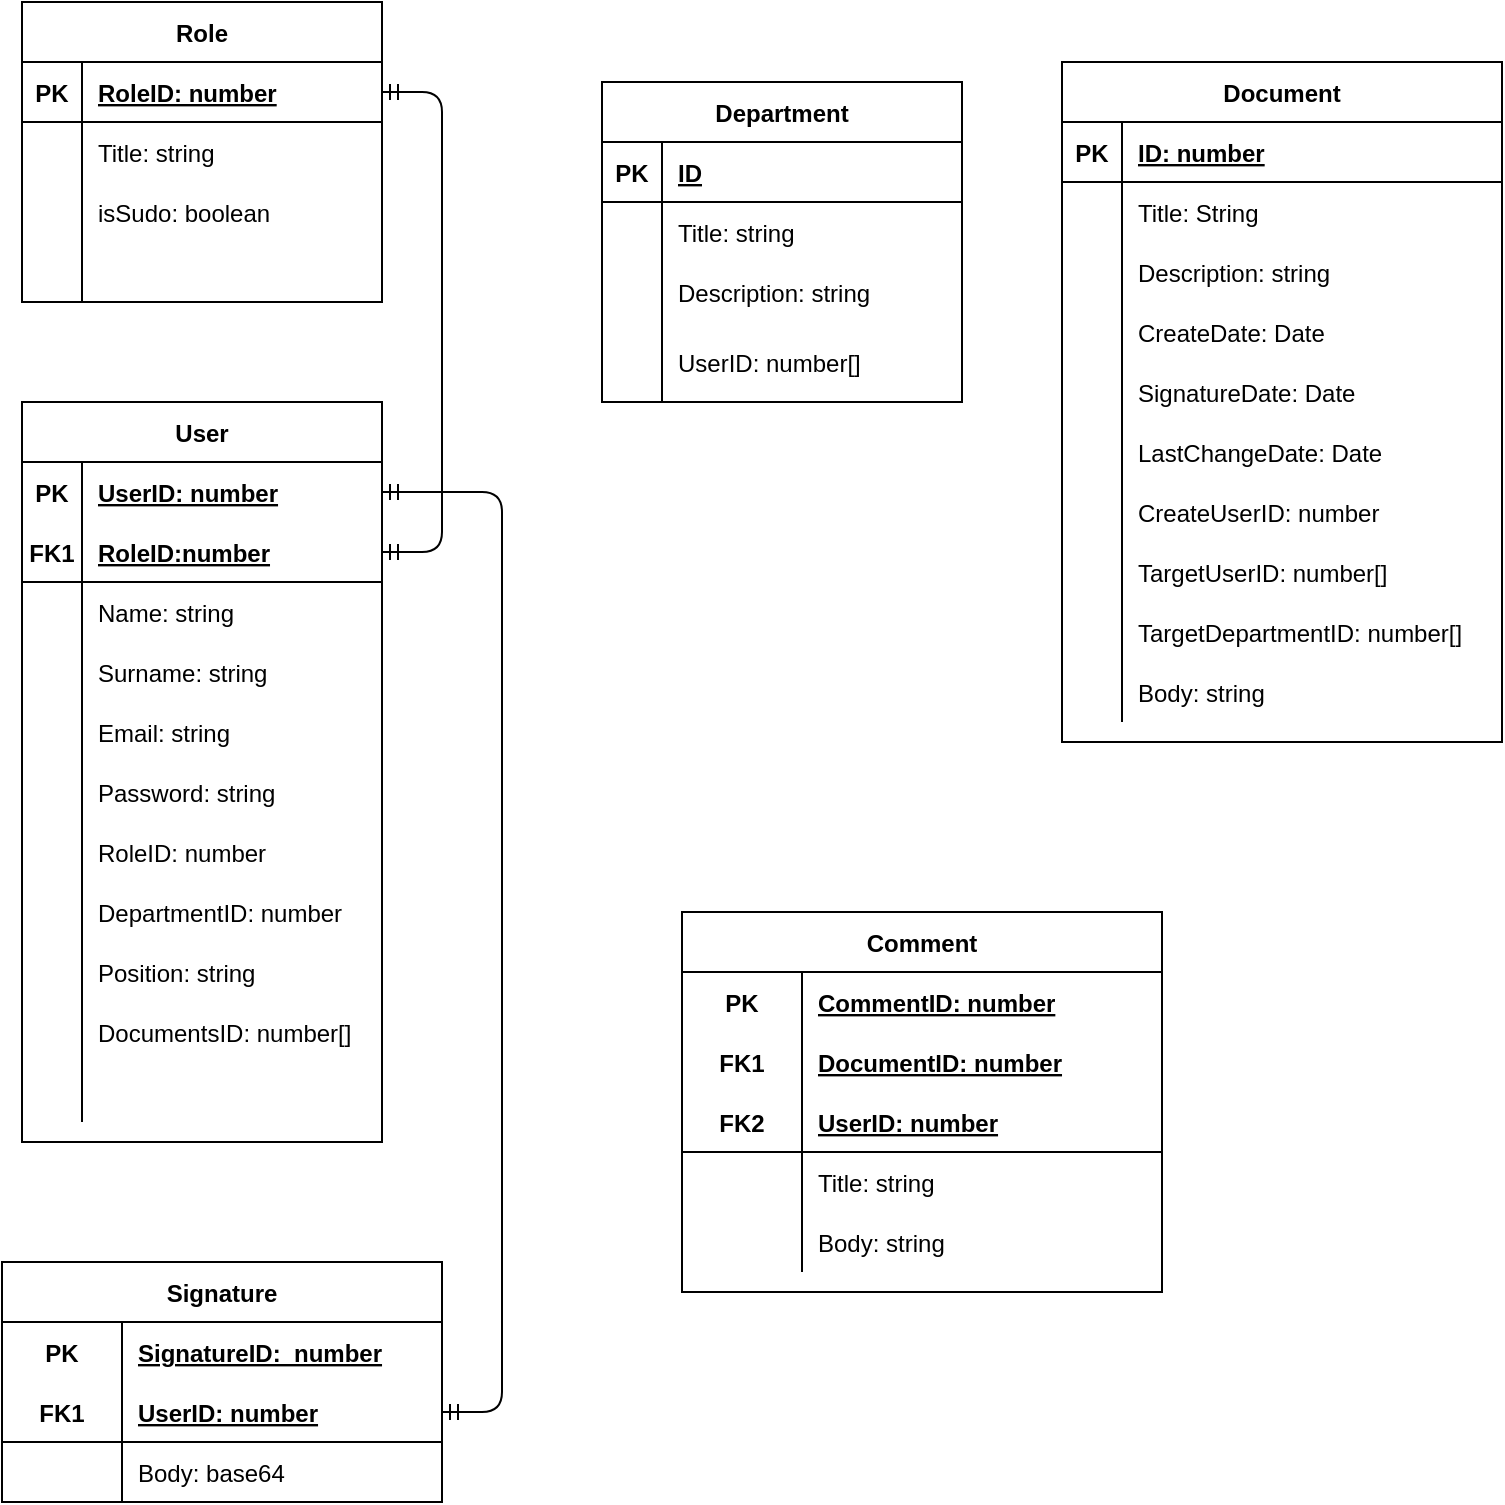 <mxfile version="14.9.2" type="github">
  <diagram id="62VL07I6OxhEm-P0ryCz" name="Page-1">
    <mxGraphModel dx="1113" dy="1804" grid="1" gridSize="10" guides="1" tooltips="1" connect="1" arrows="1" fold="1" page="1" pageScale="1" pageWidth="827" pageHeight="1169" math="0" shadow="0">
      <root>
        <mxCell id="0" />
        <mxCell id="1" parent="0" />
        <mxCell id="sC6qaZXUThpuqPU8CdTA-1" value="User" style="shape=table;startSize=30;container=1;collapsible=1;childLayout=tableLayout;fixedRows=1;rowLines=0;fontStyle=1;align=center;resizeLast=1;" parent="1" vertex="1">
          <mxGeometry x="50" y="140" width="180" height="370" as="geometry" />
        </mxCell>
        <mxCell id="OCC11--BZyE69PZtuHPt-49" value="" style="shape=partialRectangle;collapsible=0;dropTarget=0;pointerEvents=0;fillColor=none;top=0;left=0;bottom=0;right=0;points=[[0,0.5],[1,0.5]];portConstraint=eastwest;" vertex="1" parent="sC6qaZXUThpuqPU8CdTA-1">
          <mxGeometry y="30" width="180" height="30" as="geometry" />
        </mxCell>
        <mxCell id="OCC11--BZyE69PZtuHPt-50" value="PK" style="shape=partialRectangle;connectable=0;fillColor=none;top=0;left=0;bottom=0;right=0;editable=1;overflow=hidden;fontStyle=1" vertex="1" parent="OCC11--BZyE69PZtuHPt-49">
          <mxGeometry width="30" height="30" as="geometry" />
        </mxCell>
        <mxCell id="OCC11--BZyE69PZtuHPt-51" value="UserID: number" style="shape=partialRectangle;connectable=0;fillColor=none;top=0;left=0;bottom=0;right=0;align=left;spacingLeft=6;overflow=hidden;fontStyle=5" vertex="1" parent="OCC11--BZyE69PZtuHPt-49">
          <mxGeometry x="30" width="150" height="30" as="geometry" />
        </mxCell>
        <mxCell id="sC6qaZXUThpuqPU8CdTA-2" value="" style="shape=partialRectangle;collapsible=0;dropTarget=0;pointerEvents=0;fillColor=none;top=0;left=0;bottom=1;right=0;points=[[0,0.5],[1,0.5]];portConstraint=eastwest;" parent="sC6qaZXUThpuqPU8CdTA-1" vertex="1">
          <mxGeometry y="60" width="180" height="30" as="geometry" />
        </mxCell>
        <mxCell id="sC6qaZXUThpuqPU8CdTA-3" value="FK1" style="shape=partialRectangle;connectable=0;fillColor=none;top=0;left=0;bottom=0;right=0;fontStyle=1;overflow=hidden;" parent="sC6qaZXUThpuqPU8CdTA-2" vertex="1">
          <mxGeometry width="30" height="30" as="geometry" />
        </mxCell>
        <mxCell id="sC6qaZXUThpuqPU8CdTA-4" value="RoleID:number" style="shape=partialRectangle;connectable=0;fillColor=none;top=0;left=0;bottom=0;right=0;align=left;spacingLeft=6;fontStyle=5;overflow=hidden;" parent="sC6qaZXUThpuqPU8CdTA-2" vertex="1">
          <mxGeometry x="30" width="150" height="30" as="geometry" />
        </mxCell>
        <mxCell id="sC6qaZXUThpuqPU8CdTA-5" value="" style="shape=partialRectangle;collapsible=0;dropTarget=0;pointerEvents=0;fillColor=none;top=0;left=0;bottom=0;right=0;points=[[0,0.5],[1,0.5]];portConstraint=eastwest;" parent="sC6qaZXUThpuqPU8CdTA-1" vertex="1">
          <mxGeometry y="90" width="180" height="30" as="geometry" />
        </mxCell>
        <mxCell id="sC6qaZXUThpuqPU8CdTA-6" value="" style="shape=partialRectangle;connectable=0;fillColor=none;top=0;left=0;bottom=0;right=0;editable=1;overflow=hidden;" parent="sC6qaZXUThpuqPU8CdTA-5" vertex="1">
          <mxGeometry width="30" height="30" as="geometry" />
        </mxCell>
        <mxCell id="sC6qaZXUThpuqPU8CdTA-7" value="Name: string" style="shape=partialRectangle;connectable=0;fillColor=none;top=0;left=0;bottom=0;right=0;align=left;spacingLeft=6;overflow=hidden;" parent="sC6qaZXUThpuqPU8CdTA-5" vertex="1">
          <mxGeometry x="30" width="150" height="30" as="geometry" />
        </mxCell>
        <mxCell id="sC6qaZXUThpuqPU8CdTA-8" value="" style="shape=partialRectangle;collapsible=0;dropTarget=0;pointerEvents=0;fillColor=none;top=0;left=0;bottom=0;right=0;points=[[0,0.5],[1,0.5]];portConstraint=eastwest;" parent="sC6qaZXUThpuqPU8CdTA-1" vertex="1">
          <mxGeometry y="120" width="180" height="30" as="geometry" />
        </mxCell>
        <mxCell id="sC6qaZXUThpuqPU8CdTA-9" value="" style="shape=partialRectangle;connectable=0;fillColor=none;top=0;left=0;bottom=0;right=0;editable=1;overflow=hidden;" parent="sC6qaZXUThpuqPU8CdTA-8" vertex="1">
          <mxGeometry width="30" height="30" as="geometry" />
        </mxCell>
        <mxCell id="sC6qaZXUThpuqPU8CdTA-10" value="Surname: string" style="shape=partialRectangle;connectable=0;fillColor=none;top=0;left=0;bottom=0;right=0;align=left;spacingLeft=6;overflow=hidden;" parent="sC6qaZXUThpuqPU8CdTA-8" vertex="1">
          <mxGeometry x="30" width="150" height="30" as="geometry" />
        </mxCell>
        <mxCell id="sC6qaZXUThpuqPU8CdTA-11" value="" style="shape=partialRectangle;collapsible=0;dropTarget=0;pointerEvents=0;fillColor=none;top=0;left=0;bottom=0;right=0;points=[[0,0.5],[1,0.5]];portConstraint=eastwest;" parent="sC6qaZXUThpuqPU8CdTA-1" vertex="1">
          <mxGeometry y="150" width="180" height="30" as="geometry" />
        </mxCell>
        <mxCell id="sC6qaZXUThpuqPU8CdTA-12" value="" style="shape=partialRectangle;connectable=0;fillColor=none;top=0;left=0;bottom=0;right=0;editable=1;overflow=hidden;" parent="sC6qaZXUThpuqPU8CdTA-11" vertex="1">
          <mxGeometry width="30" height="30" as="geometry" />
        </mxCell>
        <mxCell id="sC6qaZXUThpuqPU8CdTA-13" value="Email: string" style="shape=partialRectangle;connectable=0;fillColor=none;top=0;left=0;bottom=0;right=0;align=left;spacingLeft=6;overflow=hidden;" parent="sC6qaZXUThpuqPU8CdTA-11" vertex="1">
          <mxGeometry x="30" width="150" height="30" as="geometry" />
        </mxCell>
        <mxCell id="sC6qaZXUThpuqPU8CdTA-78" value="" style="shape=partialRectangle;collapsible=0;dropTarget=0;pointerEvents=0;fillColor=none;top=0;left=0;bottom=0;right=0;points=[[0,0.5],[1,0.5]];portConstraint=eastwest;" parent="sC6qaZXUThpuqPU8CdTA-1" vertex="1">
          <mxGeometry y="180" width="180" height="30" as="geometry" />
        </mxCell>
        <mxCell id="sC6qaZXUThpuqPU8CdTA-79" value="" style="shape=partialRectangle;connectable=0;fillColor=none;top=0;left=0;bottom=0;right=0;editable=1;overflow=hidden;" parent="sC6qaZXUThpuqPU8CdTA-78" vertex="1">
          <mxGeometry width="30" height="30" as="geometry" />
        </mxCell>
        <mxCell id="sC6qaZXUThpuqPU8CdTA-80" value="Password: string" style="shape=partialRectangle;connectable=0;fillColor=none;top=0;left=0;bottom=0;right=0;align=left;spacingLeft=6;overflow=hidden;" parent="sC6qaZXUThpuqPU8CdTA-78" vertex="1">
          <mxGeometry x="30" width="150" height="30" as="geometry" />
        </mxCell>
        <mxCell id="sC6qaZXUThpuqPU8CdTA-82" value="" style="shape=partialRectangle;collapsible=0;dropTarget=0;pointerEvents=0;fillColor=none;top=0;left=0;bottom=0;right=0;points=[[0,0.5],[1,0.5]];portConstraint=eastwest;" parent="sC6qaZXUThpuqPU8CdTA-1" vertex="1">
          <mxGeometry y="210" width="180" height="30" as="geometry" />
        </mxCell>
        <mxCell id="sC6qaZXUThpuqPU8CdTA-83" value="" style="shape=partialRectangle;connectable=0;fillColor=none;top=0;left=0;bottom=0;right=0;editable=1;overflow=hidden;" parent="sC6qaZXUThpuqPU8CdTA-82" vertex="1">
          <mxGeometry width="30" height="30" as="geometry" />
        </mxCell>
        <mxCell id="sC6qaZXUThpuqPU8CdTA-84" value="RoleID: number" style="shape=partialRectangle;connectable=0;fillColor=none;top=0;left=0;bottom=0;right=0;align=left;spacingLeft=6;overflow=hidden;" parent="sC6qaZXUThpuqPU8CdTA-82" vertex="1">
          <mxGeometry x="30" width="150" height="30" as="geometry" />
        </mxCell>
        <mxCell id="sC6qaZXUThpuqPU8CdTA-86" value="" style="shape=partialRectangle;collapsible=0;dropTarget=0;pointerEvents=0;fillColor=none;top=0;left=0;bottom=0;right=0;points=[[0,0.5],[1,0.5]];portConstraint=eastwest;" parent="sC6qaZXUThpuqPU8CdTA-1" vertex="1">
          <mxGeometry y="240" width="180" height="30" as="geometry" />
        </mxCell>
        <mxCell id="sC6qaZXUThpuqPU8CdTA-87" value="" style="shape=partialRectangle;connectable=0;fillColor=none;top=0;left=0;bottom=0;right=0;editable=1;overflow=hidden;" parent="sC6qaZXUThpuqPU8CdTA-86" vertex="1">
          <mxGeometry width="30" height="30" as="geometry" />
        </mxCell>
        <mxCell id="sC6qaZXUThpuqPU8CdTA-88" value="DepartmentID: number" style="shape=partialRectangle;connectable=0;fillColor=none;top=0;left=0;bottom=0;right=0;align=left;spacingLeft=6;overflow=hidden;" parent="sC6qaZXUThpuqPU8CdTA-86" vertex="1">
          <mxGeometry x="30" width="150" height="30" as="geometry" />
        </mxCell>
        <mxCell id="sC6qaZXUThpuqPU8CdTA-90" value="" style="shape=partialRectangle;collapsible=0;dropTarget=0;pointerEvents=0;fillColor=none;top=0;left=0;bottom=0;right=0;points=[[0,0.5],[1,0.5]];portConstraint=eastwest;" parent="sC6qaZXUThpuqPU8CdTA-1" vertex="1">
          <mxGeometry y="270" width="180" height="30" as="geometry" />
        </mxCell>
        <mxCell id="sC6qaZXUThpuqPU8CdTA-91" value="" style="shape=partialRectangle;connectable=0;fillColor=none;top=0;left=0;bottom=0;right=0;editable=1;overflow=hidden;" parent="sC6qaZXUThpuqPU8CdTA-90" vertex="1">
          <mxGeometry width="30" height="30" as="geometry" />
        </mxCell>
        <mxCell id="sC6qaZXUThpuqPU8CdTA-92" value="Position: string" style="shape=partialRectangle;connectable=0;fillColor=none;top=0;left=0;bottom=0;right=0;align=left;spacingLeft=6;overflow=hidden;" parent="sC6qaZXUThpuqPU8CdTA-90" vertex="1">
          <mxGeometry x="30" width="150" height="30" as="geometry" />
        </mxCell>
        <mxCell id="sC6qaZXUThpuqPU8CdTA-94" value="" style="shape=partialRectangle;collapsible=0;dropTarget=0;pointerEvents=0;fillColor=none;top=0;left=0;bottom=0;right=0;points=[[0,0.5],[1,0.5]];portConstraint=eastwest;" parent="sC6qaZXUThpuqPU8CdTA-1" vertex="1">
          <mxGeometry y="300" width="180" height="30" as="geometry" />
        </mxCell>
        <mxCell id="sC6qaZXUThpuqPU8CdTA-95" value="" style="shape=partialRectangle;connectable=0;fillColor=none;top=0;left=0;bottom=0;right=0;editable=1;overflow=hidden;" parent="sC6qaZXUThpuqPU8CdTA-94" vertex="1">
          <mxGeometry width="30" height="30" as="geometry" />
        </mxCell>
        <mxCell id="sC6qaZXUThpuqPU8CdTA-96" value="DocumentsID: number[]" style="shape=partialRectangle;connectable=0;fillColor=none;top=0;left=0;bottom=0;right=0;align=left;spacingLeft=6;overflow=hidden;" parent="sC6qaZXUThpuqPU8CdTA-94" vertex="1">
          <mxGeometry x="30" width="150" height="30" as="geometry" />
        </mxCell>
        <mxCell id="OCC11--BZyE69PZtuHPt-24" value="" style="shape=partialRectangle;collapsible=0;dropTarget=0;pointerEvents=0;fillColor=none;top=0;left=0;bottom=0;right=0;points=[[0,0.5],[1,0.5]];portConstraint=eastwest;" vertex="1" parent="sC6qaZXUThpuqPU8CdTA-1">
          <mxGeometry y="330" width="180" height="30" as="geometry" />
        </mxCell>
        <mxCell id="OCC11--BZyE69PZtuHPt-25" value="" style="shape=partialRectangle;connectable=0;fillColor=none;top=0;left=0;bottom=0;right=0;editable=1;overflow=hidden;" vertex="1" parent="OCC11--BZyE69PZtuHPt-24">
          <mxGeometry width="30" height="30" as="geometry" />
        </mxCell>
        <mxCell id="OCC11--BZyE69PZtuHPt-26" value="" style="shape=partialRectangle;connectable=0;fillColor=none;top=0;left=0;bottom=0;right=0;align=left;spacingLeft=6;overflow=hidden;" vertex="1" parent="OCC11--BZyE69PZtuHPt-24">
          <mxGeometry x="30" width="150" height="30" as="geometry" />
        </mxCell>
        <mxCell id="sC6qaZXUThpuqPU8CdTA-19" value="Department" style="shape=table;startSize=30;container=1;collapsible=1;childLayout=tableLayout;fixedRows=1;rowLines=0;fontStyle=1;align=center;resizeLast=1;" parent="1" vertex="1">
          <mxGeometry x="340" y="-20" width="180" height="160" as="geometry" />
        </mxCell>
        <mxCell id="sC6qaZXUThpuqPU8CdTA-20" value="" style="shape=partialRectangle;collapsible=0;dropTarget=0;pointerEvents=0;fillColor=none;top=0;left=0;bottom=1;right=0;points=[[0,0.5],[1,0.5]];portConstraint=eastwest;" parent="sC6qaZXUThpuqPU8CdTA-19" vertex="1">
          <mxGeometry y="30" width="180" height="30" as="geometry" />
        </mxCell>
        <mxCell id="sC6qaZXUThpuqPU8CdTA-21" value="PK" style="shape=partialRectangle;connectable=0;fillColor=none;top=0;left=0;bottom=0;right=0;fontStyle=1;overflow=hidden;" parent="sC6qaZXUThpuqPU8CdTA-20" vertex="1">
          <mxGeometry width="30" height="30" as="geometry" />
        </mxCell>
        <mxCell id="sC6qaZXUThpuqPU8CdTA-22" value="ID" style="shape=partialRectangle;connectable=0;fillColor=none;top=0;left=0;bottom=0;right=0;align=left;spacingLeft=6;fontStyle=5;overflow=hidden;" parent="sC6qaZXUThpuqPU8CdTA-20" vertex="1">
          <mxGeometry x="30" width="150" height="30" as="geometry" />
        </mxCell>
        <mxCell id="sC6qaZXUThpuqPU8CdTA-23" value="" style="shape=partialRectangle;collapsible=0;dropTarget=0;pointerEvents=0;fillColor=none;top=0;left=0;bottom=0;right=0;points=[[0,0.5],[1,0.5]];portConstraint=eastwest;" parent="sC6qaZXUThpuqPU8CdTA-19" vertex="1">
          <mxGeometry y="60" width="180" height="30" as="geometry" />
        </mxCell>
        <mxCell id="sC6qaZXUThpuqPU8CdTA-24" value="" style="shape=partialRectangle;connectable=0;fillColor=none;top=0;left=0;bottom=0;right=0;editable=1;overflow=hidden;" parent="sC6qaZXUThpuqPU8CdTA-23" vertex="1">
          <mxGeometry width="30" height="30" as="geometry" />
        </mxCell>
        <mxCell id="sC6qaZXUThpuqPU8CdTA-25" value="Title: string" style="shape=partialRectangle;connectable=0;fillColor=none;top=0;left=0;bottom=0;right=0;align=left;spacingLeft=6;overflow=hidden;" parent="sC6qaZXUThpuqPU8CdTA-23" vertex="1">
          <mxGeometry x="30" width="150" height="30" as="geometry" />
        </mxCell>
        <mxCell id="sC6qaZXUThpuqPU8CdTA-26" value="" style="shape=partialRectangle;collapsible=0;dropTarget=0;pointerEvents=0;fillColor=none;top=0;left=0;bottom=0;right=0;points=[[0,0.5],[1,0.5]];portConstraint=eastwest;" parent="sC6qaZXUThpuqPU8CdTA-19" vertex="1">
          <mxGeometry y="90" width="180" height="30" as="geometry" />
        </mxCell>
        <mxCell id="sC6qaZXUThpuqPU8CdTA-27" value="" style="shape=partialRectangle;connectable=0;fillColor=none;top=0;left=0;bottom=0;right=0;editable=1;overflow=hidden;" parent="sC6qaZXUThpuqPU8CdTA-26" vertex="1">
          <mxGeometry width="30" height="30" as="geometry" />
        </mxCell>
        <mxCell id="sC6qaZXUThpuqPU8CdTA-28" value="Description: string" style="shape=partialRectangle;connectable=0;fillColor=none;top=0;left=0;bottom=0;right=0;align=left;spacingLeft=6;overflow=hidden;" parent="sC6qaZXUThpuqPU8CdTA-26" vertex="1">
          <mxGeometry x="30" width="150" height="30" as="geometry" />
        </mxCell>
        <mxCell id="sC6qaZXUThpuqPU8CdTA-29" value="" style="shape=partialRectangle;collapsible=0;dropTarget=0;pointerEvents=0;fillColor=none;top=0;left=0;bottom=0;right=0;points=[[0,0.5],[1,0.5]];portConstraint=eastwest;" parent="sC6qaZXUThpuqPU8CdTA-19" vertex="1">
          <mxGeometry y="120" width="180" height="40" as="geometry" />
        </mxCell>
        <mxCell id="sC6qaZXUThpuqPU8CdTA-30" value="" style="shape=partialRectangle;connectable=0;fillColor=none;top=0;left=0;bottom=0;right=0;editable=1;overflow=hidden;" parent="sC6qaZXUThpuqPU8CdTA-29" vertex="1">
          <mxGeometry width="30" height="40" as="geometry" />
        </mxCell>
        <mxCell id="sC6qaZXUThpuqPU8CdTA-31" value="UserID: number[]" style="shape=partialRectangle;connectable=0;fillColor=none;top=0;left=0;bottom=0;right=0;align=left;spacingLeft=6;overflow=hidden;" parent="sC6qaZXUThpuqPU8CdTA-29" vertex="1">
          <mxGeometry x="30" width="150" height="40" as="geometry" />
        </mxCell>
        <mxCell id="sC6qaZXUThpuqPU8CdTA-33" value="Document" style="shape=table;startSize=30;container=1;collapsible=1;childLayout=tableLayout;fixedRows=1;rowLines=0;fontStyle=1;align=center;resizeLast=1;" parent="1" vertex="1">
          <mxGeometry x="570" y="-30" width="220" height="340" as="geometry">
            <mxRectangle x="550" y="10" width="90" height="30" as="alternateBounds" />
          </mxGeometry>
        </mxCell>
        <mxCell id="sC6qaZXUThpuqPU8CdTA-34" value="" style="shape=partialRectangle;collapsible=0;dropTarget=0;pointerEvents=0;fillColor=none;top=0;left=0;bottom=1;right=0;points=[[0,0.5],[1,0.5]];portConstraint=eastwest;" parent="sC6qaZXUThpuqPU8CdTA-33" vertex="1">
          <mxGeometry y="30" width="220" height="30" as="geometry" />
        </mxCell>
        <mxCell id="sC6qaZXUThpuqPU8CdTA-35" value="PK" style="shape=partialRectangle;connectable=0;fillColor=none;top=0;left=0;bottom=0;right=0;fontStyle=1;overflow=hidden;" parent="sC6qaZXUThpuqPU8CdTA-34" vertex="1">
          <mxGeometry width="30" height="30" as="geometry" />
        </mxCell>
        <mxCell id="sC6qaZXUThpuqPU8CdTA-36" value="ID: number" style="shape=partialRectangle;connectable=0;fillColor=none;top=0;left=0;bottom=0;right=0;align=left;spacingLeft=6;fontStyle=5;overflow=hidden;" parent="sC6qaZXUThpuqPU8CdTA-34" vertex="1">
          <mxGeometry x="30" width="190" height="30" as="geometry" />
        </mxCell>
        <mxCell id="sC6qaZXUThpuqPU8CdTA-37" value="" style="shape=partialRectangle;collapsible=0;dropTarget=0;pointerEvents=0;fillColor=none;top=0;left=0;bottom=0;right=0;points=[[0,0.5],[1,0.5]];portConstraint=eastwest;" parent="sC6qaZXUThpuqPU8CdTA-33" vertex="1">
          <mxGeometry y="60" width="220" height="30" as="geometry" />
        </mxCell>
        <mxCell id="sC6qaZXUThpuqPU8CdTA-38" value="" style="shape=partialRectangle;connectable=0;fillColor=none;top=0;left=0;bottom=0;right=0;editable=1;overflow=hidden;" parent="sC6qaZXUThpuqPU8CdTA-37" vertex="1">
          <mxGeometry width="30" height="30" as="geometry" />
        </mxCell>
        <mxCell id="sC6qaZXUThpuqPU8CdTA-39" value="Title: String" style="shape=partialRectangle;connectable=0;fillColor=none;top=0;left=0;bottom=0;right=0;align=left;spacingLeft=6;overflow=hidden;" parent="sC6qaZXUThpuqPU8CdTA-37" vertex="1">
          <mxGeometry x="30" width="190" height="30" as="geometry" />
        </mxCell>
        <mxCell id="sC6qaZXUThpuqPU8CdTA-40" value="" style="shape=partialRectangle;collapsible=0;dropTarget=0;pointerEvents=0;fillColor=none;top=0;left=0;bottom=0;right=0;points=[[0,0.5],[1,0.5]];portConstraint=eastwest;" parent="sC6qaZXUThpuqPU8CdTA-33" vertex="1">
          <mxGeometry y="90" width="220" height="30" as="geometry" />
        </mxCell>
        <mxCell id="sC6qaZXUThpuqPU8CdTA-41" value="" style="shape=partialRectangle;connectable=0;fillColor=none;top=0;left=0;bottom=0;right=0;editable=1;overflow=hidden;" parent="sC6qaZXUThpuqPU8CdTA-40" vertex="1">
          <mxGeometry width="30" height="30" as="geometry" />
        </mxCell>
        <mxCell id="sC6qaZXUThpuqPU8CdTA-42" value="Description: string" style="shape=partialRectangle;connectable=0;fillColor=none;top=0;left=0;bottom=0;right=0;align=left;spacingLeft=6;overflow=hidden;" parent="sC6qaZXUThpuqPU8CdTA-40" vertex="1">
          <mxGeometry x="30" width="190" height="30" as="geometry" />
        </mxCell>
        <mxCell id="sC6qaZXUThpuqPU8CdTA-43" value="" style="shape=partialRectangle;collapsible=0;dropTarget=0;pointerEvents=0;fillColor=none;top=0;left=0;bottom=0;right=0;points=[[0,0.5],[1,0.5]];portConstraint=eastwest;" parent="sC6qaZXUThpuqPU8CdTA-33" vertex="1">
          <mxGeometry y="120" width="220" height="30" as="geometry" />
        </mxCell>
        <mxCell id="sC6qaZXUThpuqPU8CdTA-44" value="" style="shape=partialRectangle;connectable=0;fillColor=none;top=0;left=0;bottom=0;right=0;editable=1;overflow=hidden;" parent="sC6qaZXUThpuqPU8CdTA-43" vertex="1">
          <mxGeometry width="30" height="30" as="geometry" />
        </mxCell>
        <mxCell id="sC6qaZXUThpuqPU8CdTA-45" value="CreateDate: Date" style="shape=partialRectangle;connectable=0;fillColor=none;top=0;left=0;bottom=0;right=0;align=left;spacingLeft=6;overflow=hidden;" parent="sC6qaZXUThpuqPU8CdTA-43" vertex="1">
          <mxGeometry x="30" width="190" height="30" as="geometry" />
        </mxCell>
        <mxCell id="sC6qaZXUThpuqPU8CdTA-53" value="" style="shape=partialRectangle;collapsible=0;dropTarget=0;pointerEvents=0;fillColor=none;top=0;left=0;bottom=0;right=0;points=[[0,0.5],[1,0.5]];portConstraint=eastwest;" parent="sC6qaZXUThpuqPU8CdTA-33" vertex="1">
          <mxGeometry y="150" width="220" height="30" as="geometry" />
        </mxCell>
        <mxCell id="sC6qaZXUThpuqPU8CdTA-54" value="" style="shape=partialRectangle;connectable=0;fillColor=none;top=0;left=0;bottom=0;right=0;editable=1;overflow=hidden;" parent="sC6qaZXUThpuqPU8CdTA-53" vertex="1">
          <mxGeometry width="30" height="30" as="geometry" />
        </mxCell>
        <mxCell id="sC6qaZXUThpuqPU8CdTA-55" value="SignatureDate: Date" style="shape=partialRectangle;connectable=0;fillColor=none;top=0;left=0;bottom=0;right=0;align=left;spacingLeft=6;overflow=hidden;" parent="sC6qaZXUThpuqPU8CdTA-53" vertex="1">
          <mxGeometry x="30" width="190" height="30" as="geometry" />
        </mxCell>
        <mxCell id="sC6qaZXUThpuqPU8CdTA-58" value="" style="shape=partialRectangle;collapsible=0;dropTarget=0;pointerEvents=0;fillColor=none;top=0;left=0;bottom=0;right=0;points=[[0,0.5],[1,0.5]];portConstraint=eastwest;" parent="sC6qaZXUThpuqPU8CdTA-33" vertex="1">
          <mxGeometry y="180" width="220" height="30" as="geometry" />
        </mxCell>
        <mxCell id="sC6qaZXUThpuqPU8CdTA-59" value="" style="shape=partialRectangle;connectable=0;fillColor=none;top=0;left=0;bottom=0;right=0;editable=1;overflow=hidden;" parent="sC6qaZXUThpuqPU8CdTA-58" vertex="1">
          <mxGeometry width="30" height="30" as="geometry" />
        </mxCell>
        <mxCell id="sC6qaZXUThpuqPU8CdTA-60" value="LastChangeDate: Date" style="shape=partialRectangle;connectable=0;fillColor=none;top=0;left=0;bottom=0;right=0;align=left;spacingLeft=6;overflow=hidden;" parent="sC6qaZXUThpuqPU8CdTA-58" vertex="1">
          <mxGeometry x="30" width="190" height="30" as="geometry" />
        </mxCell>
        <mxCell id="sC6qaZXUThpuqPU8CdTA-66" value="" style="shape=partialRectangle;collapsible=0;dropTarget=0;pointerEvents=0;fillColor=none;top=0;left=0;bottom=0;right=0;points=[[0,0.5],[1,0.5]];portConstraint=eastwest;" parent="sC6qaZXUThpuqPU8CdTA-33" vertex="1">
          <mxGeometry y="210" width="220" height="30" as="geometry" />
        </mxCell>
        <mxCell id="sC6qaZXUThpuqPU8CdTA-67" value="" style="shape=partialRectangle;connectable=0;fillColor=none;top=0;left=0;bottom=0;right=0;editable=1;overflow=hidden;" parent="sC6qaZXUThpuqPU8CdTA-66" vertex="1">
          <mxGeometry width="30" height="30" as="geometry" />
        </mxCell>
        <mxCell id="sC6qaZXUThpuqPU8CdTA-68" value="CreateUserID: number" style="shape=partialRectangle;connectable=0;fillColor=none;top=0;left=0;bottom=0;right=0;align=left;spacingLeft=6;overflow=hidden;" parent="sC6qaZXUThpuqPU8CdTA-66" vertex="1">
          <mxGeometry x="30" width="190" height="30" as="geometry" />
        </mxCell>
        <mxCell id="sC6qaZXUThpuqPU8CdTA-70" value="" style="shape=partialRectangle;collapsible=0;dropTarget=0;pointerEvents=0;fillColor=none;top=0;left=0;bottom=0;right=0;points=[[0,0.5],[1,0.5]];portConstraint=eastwest;" parent="sC6qaZXUThpuqPU8CdTA-33" vertex="1">
          <mxGeometry y="240" width="220" height="30" as="geometry" />
        </mxCell>
        <mxCell id="sC6qaZXUThpuqPU8CdTA-71" value="" style="shape=partialRectangle;connectable=0;fillColor=none;top=0;left=0;bottom=0;right=0;editable=1;overflow=hidden;" parent="sC6qaZXUThpuqPU8CdTA-70" vertex="1">
          <mxGeometry width="30" height="30" as="geometry" />
        </mxCell>
        <mxCell id="sC6qaZXUThpuqPU8CdTA-72" value="TargetUserID: number[]" style="shape=partialRectangle;connectable=0;fillColor=none;top=0;left=0;bottom=0;right=0;align=left;spacingLeft=6;overflow=hidden;" parent="sC6qaZXUThpuqPU8CdTA-70" vertex="1">
          <mxGeometry x="30" width="190" height="30" as="geometry" />
        </mxCell>
        <mxCell id="sC6qaZXUThpuqPU8CdTA-74" value="" style="shape=partialRectangle;collapsible=0;dropTarget=0;pointerEvents=0;fillColor=none;top=0;left=0;bottom=0;right=0;points=[[0,0.5],[1,0.5]];portConstraint=eastwest;" parent="sC6qaZXUThpuqPU8CdTA-33" vertex="1">
          <mxGeometry y="270" width="220" height="30" as="geometry" />
        </mxCell>
        <mxCell id="sC6qaZXUThpuqPU8CdTA-75" value="" style="shape=partialRectangle;connectable=0;fillColor=none;top=0;left=0;bottom=0;right=0;editable=1;overflow=hidden;" parent="sC6qaZXUThpuqPU8CdTA-74" vertex="1">
          <mxGeometry width="30" height="30" as="geometry" />
        </mxCell>
        <mxCell id="sC6qaZXUThpuqPU8CdTA-76" value="TargetDepartmentID: number[]" style="shape=partialRectangle;connectable=0;fillColor=none;top=0;left=0;bottom=0;right=0;align=left;spacingLeft=6;overflow=hidden;" parent="sC6qaZXUThpuqPU8CdTA-74" vertex="1">
          <mxGeometry x="30" width="190" height="30" as="geometry" />
        </mxCell>
        <mxCell id="sC6qaZXUThpuqPU8CdTA-112" value="" style="shape=partialRectangle;collapsible=0;dropTarget=0;pointerEvents=0;fillColor=none;top=0;left=0;bottom=0;right=0;points=[[0,0.5],[1,0.5]];portConstraint=eastwest;" parent="sC6qaZXUThpuqPU8CdTA-33" vertex="1">
          <mxGeometry y="300" width="220" height="30" as="geometry" />
        </mxCell>
        <mxCell id="sC6qaZXUThpuqPU8CdTA-113" value="" style="shape=partialRectangle;connectable=0;fillColor=none;top=0;left=0;bottom=0;right=0;editable=1;overflow=hidden;" parent="sC6qaZXUThpuqPU8CdTA-112" vertex="1">
          <mxGeometry width="30" height="30" as="geometry" />
        </mxCell>
        <mxCell id="sC6qaZXUThpuqPU8CdTA-114" value="Body: string" style="shape=partialRectangle;connectable=0;fillColor=none;top=0;left=0;bottom=0;right=0;align=left;spacingLeft=6;overflow=hidden;" parent="sC6qaZXUThpuqPU8CdTA-112" vertex="1">
          <mxGeometry x="30" width="190" height="30" as="geometry" />
        </mxCell>
        <mxCell id="sC6qaZXUThpuqPU8CdTA-97" value="Role" style="shape=table;startSize=30;container=1;collapsible=1;childLayout=tableLayout;fixedRows=1;rowLines=0;fontStyle=1;align=center;resizeLast=1;" parent="1" vertex="1">
          <mxGeometry x="50" y="-60" width="180" height="150" as="geometry" />
        </mxCell>
        <mxCell id="sC6qaZXUThpuqPU8CdTA-98" value="" style="shape=partialRectangle;collapsible=0;dropTarget=0;pointerEvents=0;fillColor=none;top=0;left=0;bottom=1;right=0;points=[[0,0.5],[1,0.5]];portConstraint=eastwest;" parent="sC6qaZXUThpuqPU8CdTA-97" vertex="1">
          <mxGeometry y="30" width="180" height="30" as="geometry" />
        </mxCell>
        <mxCell id="sC6qaZXUThpuqPU8CdTA-99" value="PK" style="shape=partialRectangle;connectable=0;fillColor=none;top=0;left=0;bottom=0;right=0;fontStyle=1;overflow=hidden;" parent="sC6qaZXUThpuqPU8CdTA-98" vertex="1">
          <mxGeometry width="30" height="30" as="geometry" />
        </mxCell>
        <mxCell id="sC6qaZXUThpuqPU8CdTA-100" value="RoleID: number" style="shape=partialRectangle;connectable=0;fillColor=none;top=0;left=0;bottom=0;right=0;align=left;spacingLeft=6;fontStyle=5;overflow=hidden;" parent="sC6qaZXUThpuqPU8CdTA-98" vertex="1">
          <mxGeometry x="30" width="150" height="30" as="geometry" />
        </mxCell>
        <mxCell id="sC6qaZXUThpuqPU8CdTA-101" value="" style="shape=partialRectangle;collapsible=0;dropTarget=0;pointerEvents=0;fillColor=none;top=0;left=0;bottom=0;right=0;points=[[0,0.5],[1,0.5]];portConstraint=eastwest;" parent="sC6qaZXUThpuqPU8CdTA-97" vertex="1">
          <mxGeometry y="60" width="180" height="30" as="geometry" />
        </mxCell>
        <mxCell id="sC6qaZXUThpuqPU8CdTA-102" value="" style="shape=partialRectangle;connectable=0;fillColor=none;top=0;left=0;bottom=0;right=0;editable=1;overflow=hidden;" parent="sC6qaZXUThpuqPU8CdTA-101" vertex="1">
          <mxGeometry width="30" height="30" as="geometry" />
        </mxCell>
        <mxCell id="sC6qaZXUThpuqPU8CdTA-103" value="Title: string" style="shape=partialRectangle;connectable=0;fillColor=none;top=0;left=0;bottom=0;right=0;align=left;spacingLeft=6;overflow=hidden;" parent="sC6qaZXUThpuqPU8CdTA-101" vertex="1">
          <mxGeometry x="30" width="150" height="30" as="geometry" />
        </mxCell>
        <mxCell id="sC6qaZXUThpuqPU8CdTA-104" value="" style="shape=partialRectangle;collapsible=0;dropTarget=0;pointerEvents=0;fillColor=none;top=0;left=0;bottom=0;right=0;points=[[0,0.5],[1,0.5]];portConstraint=eastwest;" parent="sC6qaZXUThpuqPU8CdTA-97" vertex="1">
          <mxGeometry y="90" width="180" height="30" as="geometry" />
        </mxCell>
        <mxCell id="sC6qaZXUThpuqPU8CdTA-105" value="" style="shape=partialRectangle;connectable=0;fillColor=none;top=0;left=0;bottom=0;right=0;editable=1;overflow=hidden;" parent="sC6qaZXUThpuqPU8CdTA-104" vertex="1">
          <mxGeometry width="30" height="30" as="geometry" />
        </mxCell>
        <mxCell id="sC6qaZXUThpuqPU8CdTA-106" value="isSudo: boolean" style="shape=partialRectangle;connectable=0;fillColor=none;top=0;left=0;bottom=0;right=0;align=left;spacingLeft=6;overflow=hidden;" parent="sC6qaZXUThpuqPU8CdTA-104" vertex="1">
          <mxGeometry x="30" width="150" height="30" as="geometry" />
        </mxCell>
        <mxCell id="sC6qaZXUThpuqPU8CdTA-107" value="" style="shape=partialRectangle;collapsible=0;dropTarget=0;pointerEvents=0;fillColor=none;top=0;left=0;bottom=0;right=0;points=[[0,0.5],[1,0.5]];portConstraint=eastwest;" parent="sC6qaZXUThpuqPU8CdTA-97" vertex="1">
          <mxGeometry y="120" width="180" height="30" as="geometry" />
        </mxCell>
        <mxCell id="sC6qaZXUThpuqPU8CdTA-108" value="" style="shape=partialRectangle;connectable=0;fillColor=none;top=0;left=0;bottom=0;right=0;editable=1;overflow=hidden;" parent="sC6qaZXUThpuqPU8CdTA-107" vertex="1">
          <mxGeometry width="30" height="30" as="geometry" />
        </mxCell>
        <mxCell id="sC6qaZXUThpuqPU8CdTA-109" value="" style="shape=partialRectangle;connectable=0;fillColor=none;top=0;left=0;bottom=0;right=0;align=left;spacingLeft=6;overflow=hidden;" parent="sC6qaZXUThpuqPU8CdTA-107" vertex="1">
          <mxGeometry x="30" width="150" height="30" as="geometry" />
        </mxCell>
        <mxCell id="OCC11--BZyE69PZtuHPt-14" value="Signature" style="shape=table;startSize=30;container=1;collapsible=1;childLayout=tableLayout;fixedRows=1;rowLines=0;fontStyle=1;align=center;resizeLast=1;" vertex="1" parent="1">
          <mxGeometry x="40" y="570" width="220" height="120" as="geometry" />
        </mxCell>
        <mxCell id="OCC11--BZyE69PZtuHPt-15" value="" style="shape=partialRectangle;collapsible=0;dropTarget=0;pointerEvents=0;fillColor=none;top=0;left=0;bottom=0;right=0;points=[[0,0.5],[1,0.5]];portConstraint=eastwest;" vertex="1" parent="OCC11--BZyE69PZtuHPt-14">
          <mxGeometry y="30" width="220" height="30" as="geometry" />
        </mxCell>
        <mxCell id="OCC11--BZyE69PZtuHPt-16" value="PK" style="shape=partialRectangle;connectable=0;fillColor=none;top=0;left=0;bottom=0;right=0;fontStyle=1;overflow=hidden;" vertex="1" parent="OCC11--BZyE69PZtuHPt-15">
          <mxGeometry width="60" height="30" as="geometry" />
        </mxCell>
        <mxCell id="OCC11--BZyE69PZtuHPt-17" value="SignatureID:  number" style="shape=partialRectangle;connectable=0;fillColor=none;top=0;left=0;bottom=0;right=0;align=left;spacingLeft=6;fontStyle=5;overflow=hidden;" vertex="1" parent="OCC11--BZyE69PZtuHPt-15">
          <mxGeometry x="60" width="160" height="30" as="geometry" />
        </mxCell>
        <mxCell id="OCC11--BZyE69PZtuHPt-18" value="" style="shape=partialRectangle;collapsible=0;dropTarget=0;pointerEvents=0;fillColor=none;top=0;left=0;bottom=1;right=0;points=[[0,0.5],[1,0.5]];portConstraint=eastwest;" vertex="1" parent="OCC11--BZyE69PZtuHPt-14">
          <mxGeometry y="60" width="220" height="30" as="geometry" />
        </mxCell>
        <mxCell id="OCC11--BZyE69PZtuHPt-19" value="FK1" style="shape=partialRectangle;connectable=0;fillColor=none;top=0;left=0;bottom=0;right=0;fontStyle=1;overflow=hidden;" vertex="1" parent="OCC11--BZyE69PZtuHPt-18">
          <mxGeometry width="60" height="30" as="geometry" />
        </mxCell>
        <mxCell id="OCC11--BZyE69PZtuHPt-20" value="UserID: number" style="shape=partialRectangle;connectable=0;fillColor=none;top=0;left=0;bottom=0;right=0;align=left;spacingLeft=6;fontStyle=5;overflow=hidden;" vertex="1" parent="OCC11--BZyE69PZtuHPt-18">
          <mxGeometry x="60" width="160" height="30" as="geometry" />
        </mxCell>
        <mxCell id="OCC11--BZyE69PZtuHPt-21" value="" style="shape=partialRectangle;collapsible=0;dropTarget=0;pointerEvents=0;fillColor=none;top=0;left=0;bottom=0;right=0;points=[[0,0.5],[1,0.5]];portConstraint=eastwest;" vertex="1" parent="OCC11--BZyE69PZtuHPt-14">
          <mxGeometry y="90" width="220" height="30" as="geometry" />
        </mxCell>
        <mxCell id="OCC11--BZyE69PZtuHPt-22" value="" style="shape=partialRectangle;connectable=0;fillColor=none;top=0;left=0;bottom=0;right=0;editable=1;overflow=hidden;" vertex="1" parent="OCC11--BZyE69PZtuHPt-21">
          <mxGeometry width="60" height="30" as="geometry" />
        </mxCell>
        <mxCell id="OCC11--BZyE69PZtuHPt-23" value="Body: base64" style="shape=partialRectangle;connectable=0;fillColor=none;top=0;left=0;bottom=0;right=0;align=left;spacingLeft=6;overflow=hidden;" vertex="1" parent="OCC11--BZyE69PZtuHPt-21">
          <mxGeometry x="60" width="160" height="30" as="geometry" />
        </mxCell>
        <mxCell id="OCC11--BZyE69PZtuHPt-30" value="Comment" style="shape=table;startSize=30;container=1;collapsible=1;childLayout=tableLayout;fixedRows=1;rowLines=0;fontStyle=1;align=center;resizeLast=1;" vertex="1" parent="1">
          <mxGeometry x="380" y="395" width="240" height="190" as="geometry" />
        </mxCell>
        <mxCell id="OCC11--BZyE69PZtuHPt-31" value="" style="shape=partialRectangle;collapsible=0;dropTarget=0;pointerEvents=0;fillColor=none;top=0;left=0;bottom=0;right=0;points=[[0,0.5],[1,0.5]];portConstraint=eastwest;" vertex="1" parent="OCC11--BZyE69PZtuHPt-30">
          <mxGeometry y="30" width="240" height="30" as="geometry" />
        </mxCell>
        <mxCell id="OCC11--BZyE69PZtuHPt-32" value="PK" style="shape=partialRectangle;connectable=0;fillColor=none;top=0;left=0;bottom=0;right=0;fontStyle=1;overflow=hidden;" vertex="1" parent="OCC11--BZyE69PZtuHPt-31">
          <mxGeometry width="60" height="30" as="geometry" />
        </mxCell>
        <mxCell id="OCC11--BZyE69PZtuHPt-33" value="CommentID: number" style="shape=partialRectangle;connectable=0;fillColor=none;top=0;left=0;bottom=0;right=0;align=left;spacingLeft=6;fontStyle=5;overflow=hidden;" vertex="1" parent="OCC11--BZyE69PZtuHPt-31">
          <mxGeometry x="60" width="180" height="30" as="geometry" />
        </mxCell>
        <mxCell id="OCC11--BZyE69PZtuHPt-44" value="" style="shape=partialRectangle;collapsible=0;dropTarget=0;pointerEvents=0;fillColor=none;top=0;left=0;bottom=0;right=0;points=[[0,0.5],[1,0.5]];portConstraint=eastwest;" vertex="1" parent="OCC11--BZyE69PZtuHPt-30">
          <mxGeometry y="60" width="240" height="30" as="geometry" />
        </mxCell>
        <mxCell id="OCC11--BZyE69PZtuHPt-45" value="FK1" style="shape=partialRectangle;connectable=0;fillColor=none;top=0;left=0;bottom=0;right=0;editable=1;overflow=hidden;fontStyle=1" vertex="1" parent="OCC11--BZyE69PZtuHPt-44">
          <mxGeometry width="60" height="30" as="geometry" />
        </mxCell>
        <mxCell id="OCC11--BZyE69PZtuHPt-46" value="DocumentID: number" style="shape=partialRectangle;connectable=0;fillColor=none;top=0;left=0;bottom=0;right=0;align=left;spacingLeft=6;overflow=hidden;fontStyle=5" vertex="1" parent="OCC11--BZyE69PZtuHPt-44">
          <mxGeometry x="60" width="180" height="30" as="geometry" />
        </mxCell>
        <mxCell id="OCC11--BZyE69PZtuHPt-34" value="" style="shape=partialRectangle;collapsible=0;dropTarget=0;pointerEvents=0;fillColor=none;top=0;left=0;bottom=1;right=0;points=[[0,0.5],[1,0.5]];portConstraint=eastwest;" vertex="1" parent="OCC11--BZyE69PZtuHPt-30">
          <mxGeometry y="90" width="240" height="30" as="geometry" />
        </mxCell>
        <mxCell id="OCC11--BZyE69PZtuHPt-35" value="FK2" style="shape=partialRectangle;connectable=0;fillColor=none;top=0;left=0;bottom=0;right=0;fontStyle=1;overflow=hidden;" vertex="1" parent="OCC11--BZyE69PZtuHPt-34">
          <mxGeometry width="60" height="30" as="geometry" />
        </mxCell>
        <mxCell id="OCC11--BZyE69PZtuHPt-36" value="UserID: number" style="shape=partialRectangle;connectable=0;fillColor=none;top=0;left=0;bottom=0;right=0;align=left;spacingLeft=6;fontStyle=5;overflow=hidden;" vertex="1" parent="OCC11--BZyE69PZtuHPt-34">
          <mxGeometry x="60" width="180" height="30" as="geometry" />
        </mxCell>
        <mxCell id="OCC11--BZyE69PZtuHPt-37" value="" style="shape=partialRectangle;collapsible=0;dropTarget=0;pointerEvents=0;fillColor=none;top=0;left=0;bottom=0;right=0;points=[[0,0.5],[1,0.5]];portConstraint=eastwest;" vertex="1" parent="OCC11--BZyE69PZtuHPt-30">
          <mxGeometry y="120" width="240" height="30" as="geometry" />
        </mxCell>
        <mxCell id="OCC11--BZyE69PZtuHPt-38" value="" style="shape=partialRectangle;connectable=0;fillColor=none;top=0;left=0;bottom=0;right=0;editable=1;overflow=hidden;" vertex="1" parent="OCC11--BZyE69PZtuHPt-37">
          <mxGeometry width="60" height="30" as="geometry" />
        </mxCell>
        <mxCell id="OCC11--BZyE69PZtuHPt-39" value="Title: string" style="shape=partialRectangle;connectable=0;fillColor=none;top=0;left=0;bottom=0;right=0;align=left;spacingLeft=6;overflow=hidden;" vertex="1" parent="OCC11--BZyE69PZtuHPt-37">
          <mxGeometry x="60" width="180" height="30" as="geometry" />
        </mxCell>
        <mxCell id="OCC11--BZyE69PZtuHPt-40" value="" style="shape=partialRectangle;collapsible=0;dropTarget=0;pointerEvents=0;fillColor=none;top=0;left=0;bottom=0;right=0;points=[[0,0.5],[1,0.5]];portConstraint=eastwest;" vertex="1" parent="OCC11--BZyE69PZtuHPt-30">
          <mxGeometry y="150" width="240" height="30" as="geometry" />
        </mxCell>
        <mxCell id="OCC11--BZyE69PZtuHPt-41" value="" style="shape=partialRectangle;connectable=0;fillColor=none;top=0;left=0;bottom=0;right=0;editable=1;overflow=hidden;" vertex="1" parent="OCC11--BZyE69PZtuHPt-40">
          <mxGeometry width="60" height="30" as="geometry" />
        </mxCell>
        <mxCell id="OCC11--BZyE69PZtuHPt-42" value="Body: string" style="shape=partialRectangle;connectable=0;fillColor=none;top=0;left=0;bottom=0;right=0;align=left;spacingLeft=6;overflow=hidden;" vertex="1" parent="OCC11--BZyE69PZtuHPt-40">
          <mxGeometry x="60" width="180" height="30" as="geometry" />
        </mxCell>
        <mxCell id="OCC11--BZyE69PZtuHPt-56" value="" style="edgeStyle=entityRelationEdgeStyle;fontSize=12;html=1;endArrow=ERmandOne;startArrow=ERmandOne;exitX=1;exitY=0.5;exitDx=0;exitDy=0;" edge="1" parent="1" source="OCC11--BZyE69PZtuHPt-49" target="OCC11--BZyE69PZtuHPt-18">
          <mxGeometry width="100" height="100" relative="1" as="geometry">
            <mxPoint x="230" y="340" as="sourcePoint" />
            <mxPoint x="330" y="240" as="targetPoint" />
          </mxGeometry>
        </mxCell>
        <mxCell id="OCC11--BZyE69PZtuHPt-57" value="" style="edgeStyle=entityRelationEdgeStyle;fontSize=12;html=1;endArrow=ERmandOne;startArrow=ERmandOne;exitX=1;exitY=0.5;exitDx=0;exitDy=0;entryX=1;entryY=0.5;entryDx=0;entryDy=0;" edge="1" parent="1" source="sC6qaZXUThpuqPU8CdTA-98" target="sC6qaZXUThpuqPU8CdTA-2">
          <mxGeometry width="100" height="100" relative="1" as="geometry">
            <mxPoint x="230" y="50" as="sourcePoint" />
            <mxPoint x="330" y="-50" as="targetPoint" />
          </mxGeometry>
        </mxCell>
      </root>
    </mxGraphModel>
  </diagram>
</mxfile>
